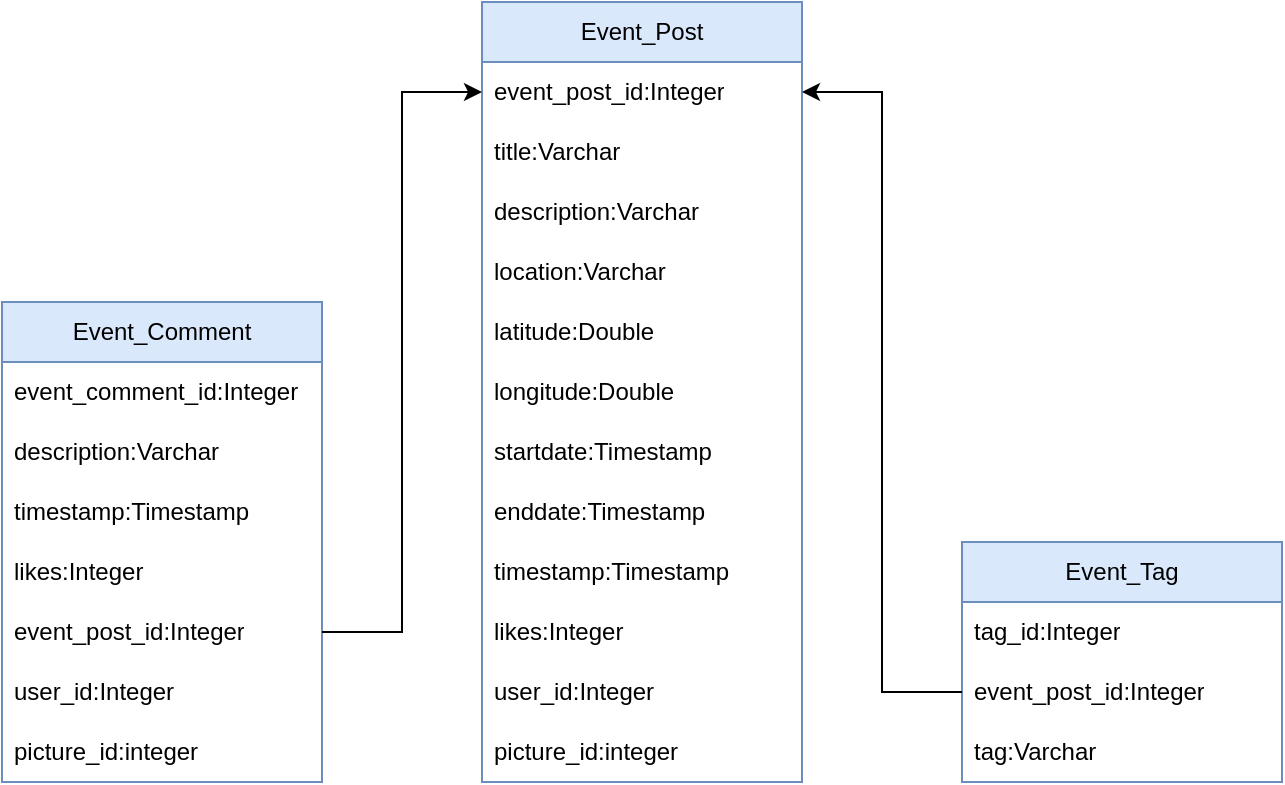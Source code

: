 <mxfile version="24.2.7" type="github">
  <diagram name="Seite-1" id="_0ksHOhhRi-eB9TEotNj">
    <mxGraphModel dx="1562" dy="826" grid="1" gridSize="10" guides="1" tooltips="1" connect="1" arrows="1" fold="1" page="1" pageScale="1" pageWidth="827" pageHeight="1169" math="0" shadow="0">
      <root>
        <mxCell id="0" />
        <mxCell id="1" parent="0" />
        <mxCell id="YzGMLuYTOk_djqVvOiKi-1" value="&lt;div&gt;Event_Post&lt;/div&gt;" style="swimlane;fontStyle=0;childLayout=stackLayout;horizontal=1;startSize=30;horizontalStack=0;resizeParent=1;resizeParentMax=0;resizeLast=0;collapsible=1;marginBottom=0;whiteSpace=wrap;html=1;fillColor=#dae8fc;strokeColor=#6c8ebf;" vertex="1" parent="1">
          <mxGeometry x="320" y="170" width="160" height="390" as="geometry" />
        </mxCell>
        <mxCell id="YzGMLuYTOk_djqVvOiKi-2" value="event_post_id:Integer" style="text;strokeColor=none;fillColor=none;align=left;verticalAlign=middle;spacingLeft=4;spacingRight=4;overflow=hidden;points=[[0,0.5],[1,0.5]];portConstraint=eastwest;rotatable=0;whiteSpace=wrap;html=1;" vertex="1" parent="YzGMLuYTOk_djqVvOiKi-1">
          <mxGeometry y="30" width="160" height="30" as="geometry" />
        </mxCell>
        <mxCell id="YzGMLuYTOk_djqVvOiKi-3" value="&lt;div&gt;title:Varchar&lt;/div&gt;" style="text;strokeColor=none;fillColor=none;align=left;verticalAlign=middle;spacingLeft=4;spacingRight=4;overflow=hidden;points=[[0,0.5],[1,0.5]];portConstraint=eastwest;rotatable=0;whiteSpace=wrap;html=1;" vertex="1" parent="YzGMLuYTOk_djqVvOiKi-1">
          <mxGeometry y="60" width="160" height="30" as="geometry" />
        </mxCell>
        <mxCell id="YzGMLuYTOk_djqVvOiKi-4" value="description:Varchar" style="text;strokeColor=none;fillColor=none;align=left;verticalAlign=middle;spacingLeft=4;spacingRight=4;overflow=hidden;points=[[0,0.5],[1,0.5]];portConstraint=eastwest;rotatable=0;whiteSpace=wrap;html=1;" vertex="1" parent="YzGMLuYTOk_djqVvOiKi-1">
          <mxGeometry y="90" width="160" height="30" as="geometry" />
        </mxCell>
        <mxCell id="YzGMLuYTOk_djqVvOiKi-12" value="location:Varchar" style="text;strokeColor=none;fillColor=none;align=left;verticalAlign=middle;spacingLeft=4;spacingRight=4;overflow=hidden;points=[[0,0.5],[1,0.5]];portConstraint=eastwest;rotatable=0;whiteSpace=wrap;html=1;" vertex="1" parent="YzGMLuYTOk_djqVvOiKi-1">
          <mxGeometry y="120" width="160" height="30" as="geometry" />
        </mxCell>
        <mxCell id="YzGMLuYTOk_djqVvOiKi-5" value="latitude:Double" style="text;strokeColor=none;fillColor=none;align=left;verticalAlign=middle;spacingLeft=4;spacingRight=4;overflow=hidden;points=[[0,0.5],[1,0.5]];portConstraint=eastwest;rotatable=0;whiteSpace=wrap;html=1;" vertex="1" parent="YzGMLuYTOk_djqVvOiKi-1">
          <mxGeometry y="150" width="160" height="30" as="geometry" />
        </mxCell>
        <mxCell id="YzGMLuYTOk_djqVvOiKi-8" value="longitude:Double" style="text;strokeColor=none;fillColor=none;align=left;verticalAlign=middle;spacingLeft=4;spacingRight=4;overflow=hidden;points=[[0,0.5],[1,0.5]];portConstraint=eastwest;rotatable=0;whiteSpace=wrap;html=1;" vertex="1" parent="YzGMLuYTOk_djqVvOiKi-1">
          <mxGeometry y="180" width="160" height="30" as="geometry" />
        </mxCell>
        <mxCell id="YzGMLuYTOk_djqVvOiKi-7" value="startdate:Timestamp" style="text;strokeColor=none;fillColor=none;align=left;verticalAlign=middle;spacingLeft=4;spacingRight=4;overflow=hidden;points=[[0,0.5],[1,0.5]];portConstraint=eastwest;rotatable=0;whiteSpace=wrap;html=1;" vertex="1" parent="YzGMLuYTOk_djqVvOiKi-1">
          <mxGeometry y="210" width="160" height="30" as="geometry" />
        </mxCell>
        <mxCell id="YzGMLuYTOk_djqVvOiKi-10" value="enddate:Timestamp" style="text;strokeColor=none;fillColor=none;align=left;verticalAlign=middle;spacingLeft=4;spacingRight=4;overflow=hidden;points=[[0,0.5],[1,0.5]];portConstraint=eastwest;rotatable=0;whiteSpace=wrap;html=1;" vertex="1" parent="YzGMLuYTOk_djqVvOiKi-1">
          <mxGeometry y="240" width="160" height="30" as="geometry" />
        </mxCell>
        <mxCell id="YzGMLuYTOk_djqVvOiKi-11" value="timestamp:Timestamp" style="text;strokeColor=none;fillColor=none;align=left;verticalAlign=middle;spacingLeft=4;spacingRight=4;overflow=hidden;points=[[0,0.5],[1,0.5]];portConstraint=eastwest;rotatable=0;whiteSpace=wrap;html=1;" vertex="1" parent="YzGMLuYTOk_djqVvOiKi-1">
          <mxGeometry y="270" width="160" height="30" as="geometry" />
        </mxCell>
        <mxCell id="YzGMLuYTOk_djqVvOiKi-13" value="likes:Integer" style="text;strokeColor=none;fillColor=none;align=left;verticalAlign=middle;spacingLeft=4;spacingRight=4;overflow=hidden;points=[[0,0.5],[1,0.5]];portConstraint=eastwest;rotatable=0;whiteSpace=wrap;html=1;" vertex="1" parent="YzGMLuYTOk_djqVvOiKi-1">
          <mxGeometry y="300" width="160" height="30" as="geometry" />
        </mxCell>
        <mxCell id="YzGMLuYTOk_djqVvOiKi-9" value="user_id:Integer" style="text;strokeColor=none;fillColor=none;align=left;verticalAlign=middle;spacingLeft=4;spacingRight=4;overflow=hidden;points=[[0,0.5],[1,0.5]];portConstraint=eastwest;rotatable=0;whiteSpace=wrap;html=1;" vertex="1" parent="YzGMLuYTOk_djqVvOiKi-1">
          <mxGeometry y="330" width="160" height="30" as="geometry" />
        </mxCell>
        <mxCell id="YzGMLuYTOk_djqVvOiKi-6" value="picture_id:integer" style="text;strokeColor=none;fillColor=none;align=left;verticalAlign=middle;spacingLeft=4;spacingRight=4;overflow=hidden;points=[[0,0.5],[1,0.5]];portConstraint=eastwest;rotatable=0;whiteSpace=wrap;html=1;" vertex="1" parent="YzGMLuYTOk_djqVvOiKi-1">
          <mxGeometry y="360" width="160" height="30" as="geometry" />
        </mxCell>
        <mxCell id="YzGMLuYTOk_djqVvOiKi-14" value="&lt;div&gt;Event_Tag&lt;/div&gt;" style="swimlane;fontStyle=0;childLayout=stackLayout;horizontal=1;startSize=30;horizontalStack=0;resizeParent=1;resizeParentMax=0;resizeLast=0;collapsible=1;marginBottom=0;whiteSpace=wrap;html=1;fillColor=#dae8fc;strokeColor=#6c8ebf;" vertex="1" parent="1">
          <mxGeometry x="560" y="440" width="160" height="120" as="geometry" />
        </mxCell>
        <mxCell id="YzGMLuYTOk_djqVvOiKi-15" value="tag_id:Integer" style="text;strokeColor=none;fillColor=none;align=left;verticalAlign=middle;spacingLeft=4;spacingRight=4;overflow=hidden;points=[[0,0.5],[1,0.5]];portConstraint=eastwest;rotatable=0;whiteSpace=wrap;html=1;" vertex="1" parent="YzGMLuYTOk_djqVvOiKi-14">
          <mxGeometry y="30" width="160" height="30" as="geometry" />
        </mxCell>
        <mxCell id="YzGMLuYTOk_djqVvOiKi-16" value="event_post_id:Integer" style="text;strokeColor=none;fillColor=none;align=left;verticalAlign=middle;spacingLeft=4;spacingRight=4;overflow=hidden;points=[[0,0.5],[1,0.5]];portConstraint=eastwest;rotatable=0;whiteSpace=wrap;html=1;" vertex="1" parent="YzGMLuYTOk_djqVvOiKi-14">
          <mxGeometry y="60" width="160" height="30" as="geometry" />
        </mxCell>
        <mxCell id="YzGMLuYTOk_djqVvOiKi-17" value="tag:Varchar" style="text;strokeColor=none;fillColor=none;align=left;verticalAlign=middle;spacingLeft=4;spacingRight=4;overflow=hidden;points=[[0,0.5],[1,0.5]];portConstraint=eastwest;rotatable=0;whiteSpace=wrap;html=1;" vertex="1" parent="YzGMLuYTOk_djqVvOiKi-14">
          <mxGeometry y="90" width="160" height="30" as="geometry" />
        </mxCell>
        <mxCell id="YzGMLuYTOk_djqVvOiKi-27" value="&lt;div&gt;Event_Comment&lt;/div&gt;" style="swimlane;fontStyle=0;childLayout=stackLayout;horizontal=1;startSize=30;horizontalStack=0;resizeParent=1;resizeParentMax=0;resizeLast=0;collapsible=1;marginBottom=0;whiteSpace=wrap;html=1;fillColor=#dae8fc;strokeColor=#6c8ebf;" vertex="1" parent="1">
          <mxGeometry x="80" y="320" width="160" height="240" as="geometry" />
        </mxCell>
        <mxCell id="YzGMLuYTOk_djqVvOiKi-28" value="event_comment_id:Integer" style="text;strokeColor=none;fillColor=none;align=left;verticalAlign=middle;spacingLeft=4;spacingRight=4;overflow=hidden;points=[[0,0.5],[1,0.5]];portConstraint=eastwest;rotatable=0;whiteSpace=wrap;html=1;" vertex="1" parent="YzGMLuYTOk_djqVvOiKi-27">
          <mxGeometry y="30" width="160" height="30" as="geometry" />
        </mxCell>
        <mxCell id="YzGMLuYTOk_djqVvOiKi-30" value="description:Varchar" style="text;strokeColor=none;fillColor=none;align=left;verticalAlign=middle;spacingLeft=4;spacingRight=4;overflow=hidden;points=[[0,0.5],[1,0.5]];portConstraint=eastwest;rotatable=0;whiteSpace=wrap;html=1;" vertex="1" parent="YzGMLuYTOk_djqVvOiKi-27">
          <mxGeometry y="60" width="160" height="30" as="geometry" />
        </mxCell>
        <mxCell id="YzGMLuYTOk_djqVvOiKi-36" value="timestamp:Timestamp" style="text;strokeColor=none;fillColor=none;align=left;verticalAlign=middle;spacingLeft=4;spacingRight=4;overflow=hidden;points=[[0,0.5],[1,0.5]];portConstraint=eastwest;rotatable=0;whiteSpace=wrap;html=1;" vertex="1" parent="YzGMLuYTOk_djqVvOiKi-27">
          <mxGeometry y="90" width="160" height="30" as="geometry" />
        </mxCell>
        <mxCell id="YzGMLuYTOk_djqVvOiKi-37" value="likes:Integer" style="text;strokeColor=none;fillColor=none;align=left;verticalAlign=middle;spacingLeft=4;spacingRight=4;overflow=hidden;points=[[0,0.5],[1,0.5]];portConstraint=eastwest;rotatable=0;whiteSpace=wrap;html=1;" vertex="1" parent="YzGMLuYTOk_djqVvOiKi-27">
          <mxGeometry y="120" width="160" height="30" as="geometry" />
        </mxCell>
        <mxCell id="YzGMLuYTOk_djqVvOiKi-40" value="event_post_id:Integer" style="text;strokeColor=none;fillColor=none;align=left;verticalAlign=middle;spacingLeft=4;spacingRight=4;overflow=hidden;points=[[0,0.5],[1,0.5]];portConstraint=eastwest;rotatable=0;whiteSpace=wrap;html=1;" vertex="1" parent="YzGMLuYTOk_djqVvOiKi-27">
          <mxGeometry y="150" width="160" height="30" as="geometry" />
        </mxCell>
        <mxCell id="YzGMLuYTOk_djqVvOiKi-38" value="user_id:Integer" style="text;strokeColor=none;fillColor=none;align=left;verticalAlign=middle;spacingLeft=4;spacingRight=4;overflow=hidden;points=[[0,0.5],[1,0.5]];portConstraint=eastwest;rotatable=0;whiteSpace=wrap;html=1;" vertex="1" parent="YzGMLuYTOk_djqVvOiKi-27">
          <mxGeometry y="180" width="160" height="30" as="geometry" />
        </mxCell>
        <mxCell id="YzGMLuYTOk_djqVvOiKi-39" value="picture_id:integer" style="text;strokeColor=none;fillColor=none;align=left;verticalAlign=middle;spacingLeft=4;spacingRight=4;overflow=hidden;points=[[0,0.5],[1,0.5]];portConstraint=eastwest;rotatable=0;whiteSpace=wrap;html=1;" vertex="1" parent="YzGMLuYTOk_djqVvOiKi-27">
          <mxGeometry y="210" width="160" height="30" as="geometry" />
        </mxCell>
        <mxCell id="YzGMLuYTOk_djqVvOiKi-41" style="edgeStyle=orthogonalEdgeStyle;rounded=0;orthogonalLoop=1;jettySize=auto;html=1;" edge="1" parent="1" source="YzGMLuYTOk_djqVvOiKi-16" target="YzGMLuYTOk_djqVvOiKi-2">
          <mxGeometry relative="1" as="geometry" />
        </mxCell>
        <mxCell id="YzGMLuYTOk_djqVvOiKi-42" style="edgeStyle=orthogonalEdgeStyle;rounded=0;orthogonalLoop=1;jettySize=auto;html=1;" edge="1" parent="1" source="YzGMLuYTOk_djqVvOiKi-40" target="YzGMLuYTOk_djqVvOiKi-2">
          <mxGeometry relative="1" as="geometry" />
        </mxCell>
      </root>
    </mxGraphModel>
  </diagram>
</mxfile>
